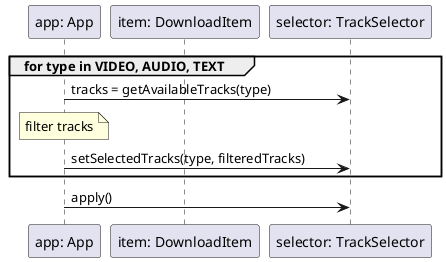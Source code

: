     @startuml
    
    participant "app: App" as app
    participant "item: DownloadItem" as item
    participant "selector: TrackSelector" as selector
    
    group for type in VIDEO, AUDIO, TEXT
        app->selector: tracks = getAvailableTracks(type)
        note over app: filter tracks
        app->selector: setSelectedTracks(type, filteredTracks)
    end group
    app->selector: apply()
    
    @enduml
